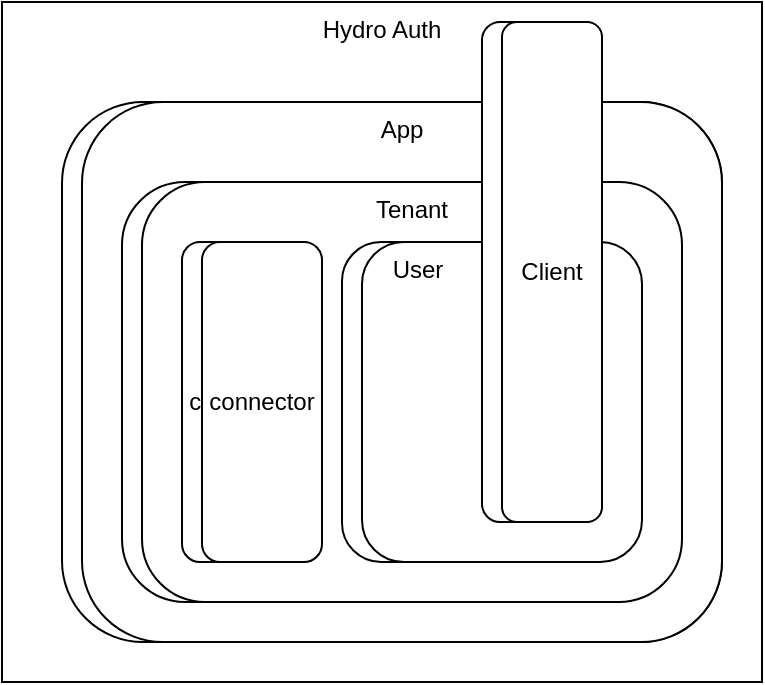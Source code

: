<mxfile version="20.6.0" type="github">
  <diagram id="YUDRRrlTtYAE9fHjLYG6" name="Page-1">
    <mxGraphModel dx="791" dy="490" grid="1" gridSize="10" guides="1" tooltips="1" connect="1" arrows="1" fold="1" page="1" pageScale="1" pageWidth="827" pageHeight="1169" math="0" shadow="0">
      <root>
        <mxCell id="0" />
        <mxCell id="1" parent="0" />
        <mxCell id="oaWUBBJ-Uym7CbNVoqX--9" value="Hydro Auth" style="rounded=0;whiteSpace=wrap;html=1;verticalAlign=top;" parent="1" vertex="1">
          <mxGeometry x="70" y="70" width="380" height="340" as="geometry" />
        </mxCell>
        <mxCell id="oaWUBBJ-Uym7CbNVoqX--1" value="App" style="rounded=1;whiteSpace=wrap;html=1;verticalAlign=top;" parent="1" vertex="1">
          <mxGeometry x="100" y="120" width="330" height="270" as="geometry" />
        </mxCell>
        <mxCell id="oaWUBBJ-Uym7CbNVoqX--10" value="App" style="rounded=1;whiteSpace=wrap;html=1;verticalAlign=top;" parent="1" vertex="1">
          <mxGeometry x="110" y="120" width="320" height="270" as="geometry" />
        </mxCell>
        <mxCell id="oaWUBBJ-Uym7CbNVoqX--2" value="" style="rounded=1;whiteSpace=wrap;html=1;" parent="1" vertex="1">
          <mxGeometry x="130" y="160" width="260" height="210" as="geometry" />
        </mxCell>
        <mxCell id="oaWUBBJ-Uym7CbNVoqX--3" value="Tenant" style="rounded=1;whiteSpace=wrap;html=1;verticalAlign=top;" parent="1" vertex="1">
          <mxGeometry x="140" y="160" width="270" height="210" as="geometry" />
        </mxCell>
        <mxCell id="oaWUBBJ-Uym7CbNVoqX--4" value="" style="rounded=1;whiteSpace=wrap;html=1;" parent="1" vertex="1">
          <mxGeometry x="240" y="190" width="130" height="160" as="geometry" />
        </mxCell>
        <mxCell id="oaWUBBJ-Uym7CbNVoqX--5" value="&amp;nbsp; &amp;nbsp; User" style="rounded=1;whiteSpace=wrap;html=1;verticalAlign=top;align=left;" parent="1" vertex="1">
          <mxGeometry x="250" y="190" width="140" height="160" as="geometry" />
        </mxCell>
        <mxCell id="oaWUBBJ-Uym7CbNVoqX--6" value="Client" style="rounded=1;whiteSpace=wrap;html=1;" parent="1" vertex="1">
          <mxGeometry x="310" y="80" width="60" height="250" as="geometry" />
        </mxCell>
        <mxCell id="oaWUBBJ-Uym7CbNVoqX--7" value="Client" style="rounded=1;whiteSpace=wrap;html=1;" parent="1" vertex="1">
          <mxGeometry x="320" y="80" width="50" height="250" as="geometry" />
        </mxCell>
        <mxCell id="aztGGNQ57NUzrIgP-Ihv-1" value="connector" style="rounded=1;whiteSpace=wrap;html=1;" parent="1" vertex="1">
          <mxGeometry x="160" y="190" width="60" height="160" as="geometry" />
        </mxCell>
        <mxCell id="aztGGNQ57NUzrIgP-Ihv-2" value="connector" style="rounded=1;whiteSpace=wrap;html=1;" parent="1" vertex="1">
          <mxGeometry x="170" y="190" width="60" height="160" as="geometry" />
        </mxCell>
      </root>
    </mxGraphModel>
  </diagram>
</mxfile>
